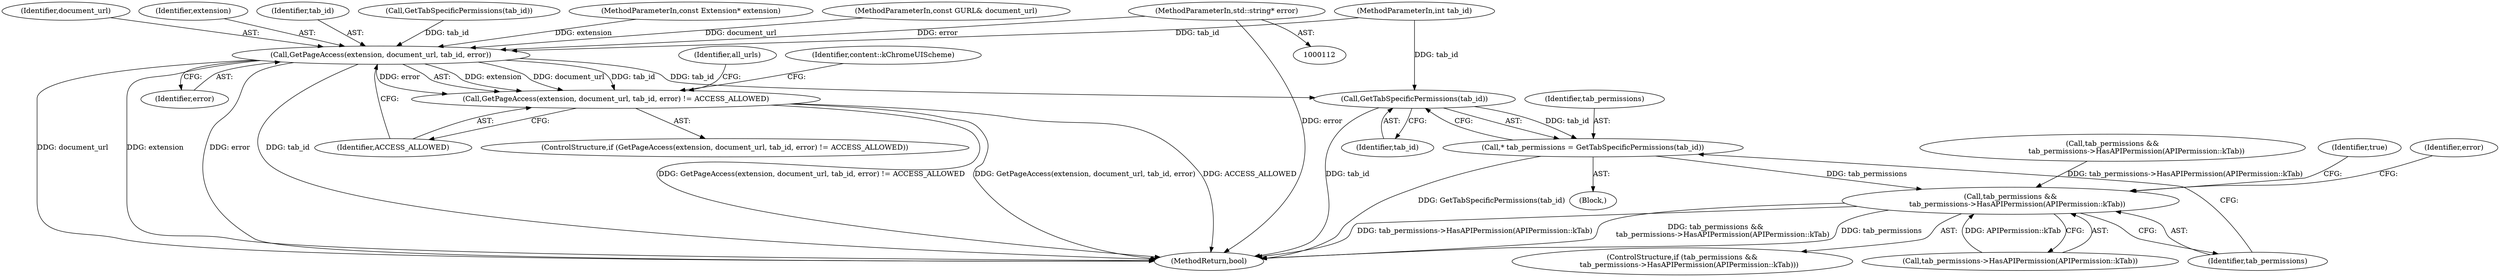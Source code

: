 digraph "0_Chrome_0aca6bc05a263ea9eafee515fc6ba14da94c1964_5@pointer" {
"1000116" [label="(MethodParameterIn,std::string* error)"];
"1000137" [label="(Call,GetPageAccess(extension, document_url, tab_id, error))"];
"1000136" [label="(Call,GetPageAccess(extension, document_url, tab_id, error) != ACCESS_ALLOWED)"];
"1000172" [label="(Call,GetTabSpecificPermissions(tab_id))"];
"1000170" [label="(Call,* tab_permissions = GetTabSpecificPermissions(tab_id))"];
"1000175" [label="(Call,tab_permissions &&\n      tab_permissions->HasAPIPermission(APIPermission::kTab))"];
"1000114" [label="(MethodParameterIn,const Extension* extension)"];
"1000127" [label="(Call,GetTabSpecificPermissions(tab_id))"];
"1000115" [label="(MethodParameterIn,int tab_id)"];
"1000117" [label="(Block,)"];
"1000183" [label="(Identifier,error)"];
"1000137" [label="(Call,GetPageAccess(extension, document_url, tab_id, error))"];
"1000113" [label="(MethodParameterIn,const GURL& document_url)"];
"1000135" [label="(ControlStructure,if (GetPageAccess(extension, document_url, tab_id, error) != ACCESS_ALLOWED))"];
"1000139" [label="(Identifier,document_url)"];
"1000131" [label="(Call,tab_permissions &&\n                     tab_permissions->HasAPIPermission(APIPermission::kTab))"];
"1000142" [label="(Identifier,ACCESS_ALLOWED)"];
"1000136" [label="(Call,GetPageAccess(extension, document_url, tab_id, error) != ACCESS_ALLOWED)"];
"1000166" [label="(Identifier,all_urls)"];
"1000181" [label="(Identifier,true)"];
"1000174" [label="(ControlStructure,if (tab_permissions &&\n      tab_permissions->HasAPIPermission(APIPermission::kTab)))"];
"1000170" [label="(Call,* tab_permissions = GetTabSpecificPermissions(tab_id))"];
"1000147" [label="(Identifier,content::kChromeUIScheme)"];
"1000190" [label="(MethodReturn,bool)"];
"1000177" [label="(Call,tab_permissions->HasAPIPermission(APIPermission::kTab))"];
"1000116" [label="(MethodParameterIn,std::string* error)"];
"1000176" [label="(Identifier,tab_permissions)"];
"1000138" [label="(Identifier,extension)"];
"1000173" [label="(Identifier,tab_id)"];
"1000171" [label="(Identifier,tab_permissions)"];
"1000172" [label="(Call,GetTabSpecificPermissions(tab_id))"];
"1000175" [label="(Call,tab_permissions &&\n      tab_permissions->HasAPIPermission(APIPermission::kTab))"];
"1000141" [label="(Identifier,error)"];
"1000140" [label="(Identifier,tab_id)"];
"1000116" -> "1000112"  [label="AST: "];
"1000116" -> "1000190"  [label="DDG: error"];
"1000116" -> "1000137"  [label="DDG: error"];
"1000137" -> "1000136"  [label="AST: "];
"1000137" -> "1000141"  [label="CFG: "];
"1000138" -> "1000137"  [label="AST: "];
"1000139" -> "1000137"  [label="AST: "];
"1000140" -> "1000137"  [label="AST: "];
"1000141" -> "1000137"  [label="AST: "];
"1000142" -> "1000137"  [label="CFG: "];
"1000137" -> "1000190"  [label="DDG: error"];
"1000137" -> "1000190"  [label="DDG: document_url"];
"1000137" -> "1000190"  [label="DDG: tab_id"];
"1000137" -> "1000190"  [label="DDG: extension"];
"1000137" -> "1000136"  [label="DDG: extension"];
"1000137" -> "1000136"  [label="DDG: document_url"];
"1000137" -> "1000136"  [label="DDG: tab_id"];
"1000137" -> "1000136"  [label="DDG: error"];
"1000114" -> "1000137"  [label="DDG: extension"];
"1000113" -> "1000137"  [label="DDG: document_url"];
"1000127" -> "1000137"  [label="DDG: tab_id"];
"1000115" -> "1000137"  [label="DDG: tab_id"];
"1000137" -> "1000172"  [label="DDG: tab_id"];
"1000136" -> "1000135"  [label="AST: "];
"1000136" -> "1000142"  [label="CFG: "];
"1000142" -> "1000136"  [label="AST: "];
"1000147" -> "1000136"  [label="CFG: "];
"1000166" -> "1000136"  [label="CFG: "];
"1000136" -> "1000190"  [label="DDG: ACCESS_ALLOWED"];
"1000136" -> "1000190"  [label="DDG: GetPageAccess(extension, document_url, tab_id, error) != ACCESS_ALLOWED"];
"1000136" -> "1000190"  [label="DDG: GetPageAccess(extension, document_url, tab_id, error)"];
"1000172" -> "1000170"  [label="AST: "];
"1000172" -> "1000173"  [label="CFG: "];
"1000173" -> "1000172"  [label="AST: "];
"1000170" -> "1000172"  [label="CFG: "];
"1000172" -> "1000190"  [label="DDG: tab_id"];
"1000172" -> "1000170"  [label="DDG: tab_id"];
"1000115" -> "1000172"  [label="DDG: tab_id"];
"1000170" -> "1000117"  [label="AST: "];
"1000171" -> "1000170"  [label="AST: "];
"1000176" -> "1000170"  [label="CFG: "];
"1000170" -> "1000190"  [label="DDG: GetTabSpecificPermissions(tab_id)"];
"1000170" -> "1000175"  [label="DDG: tab_permissions"];
"1000175" -> "1000174"  [label="AST: "];
"1000175" -> "1000176"  [label="CFG: "];
"1000175" -> "1000177"  [label="CFG: "];
"1000176" -> "1000175"  [label="AST: "];
"1000177" -> "1000175"  [label="AST: "];
"1000181" -> "1000175"  [label="CFG: "];
"1000183" -> "1000175"  [label="CFG: "];
"1000175" -> "1000190"  [label="DDG: tab_permissions"];
"1000175" -> "1000190"  [label="DDG: tab_permissions->HasAPIPermission(APIPermission::kTab)"];
"1000175" -> "1000190"  [label="DDG: tab_permissions &&\n      tab_permissions->HasAPIPermission(APIPermission::kTab)"];
"1000131" -> "1000175"  [label="DDG: tab_permissions->HasAPIPermission(APIPermission::kTab)"];
"1000177" -> "1000175"  [label="DDG: APIPermission::kTab"];
}
